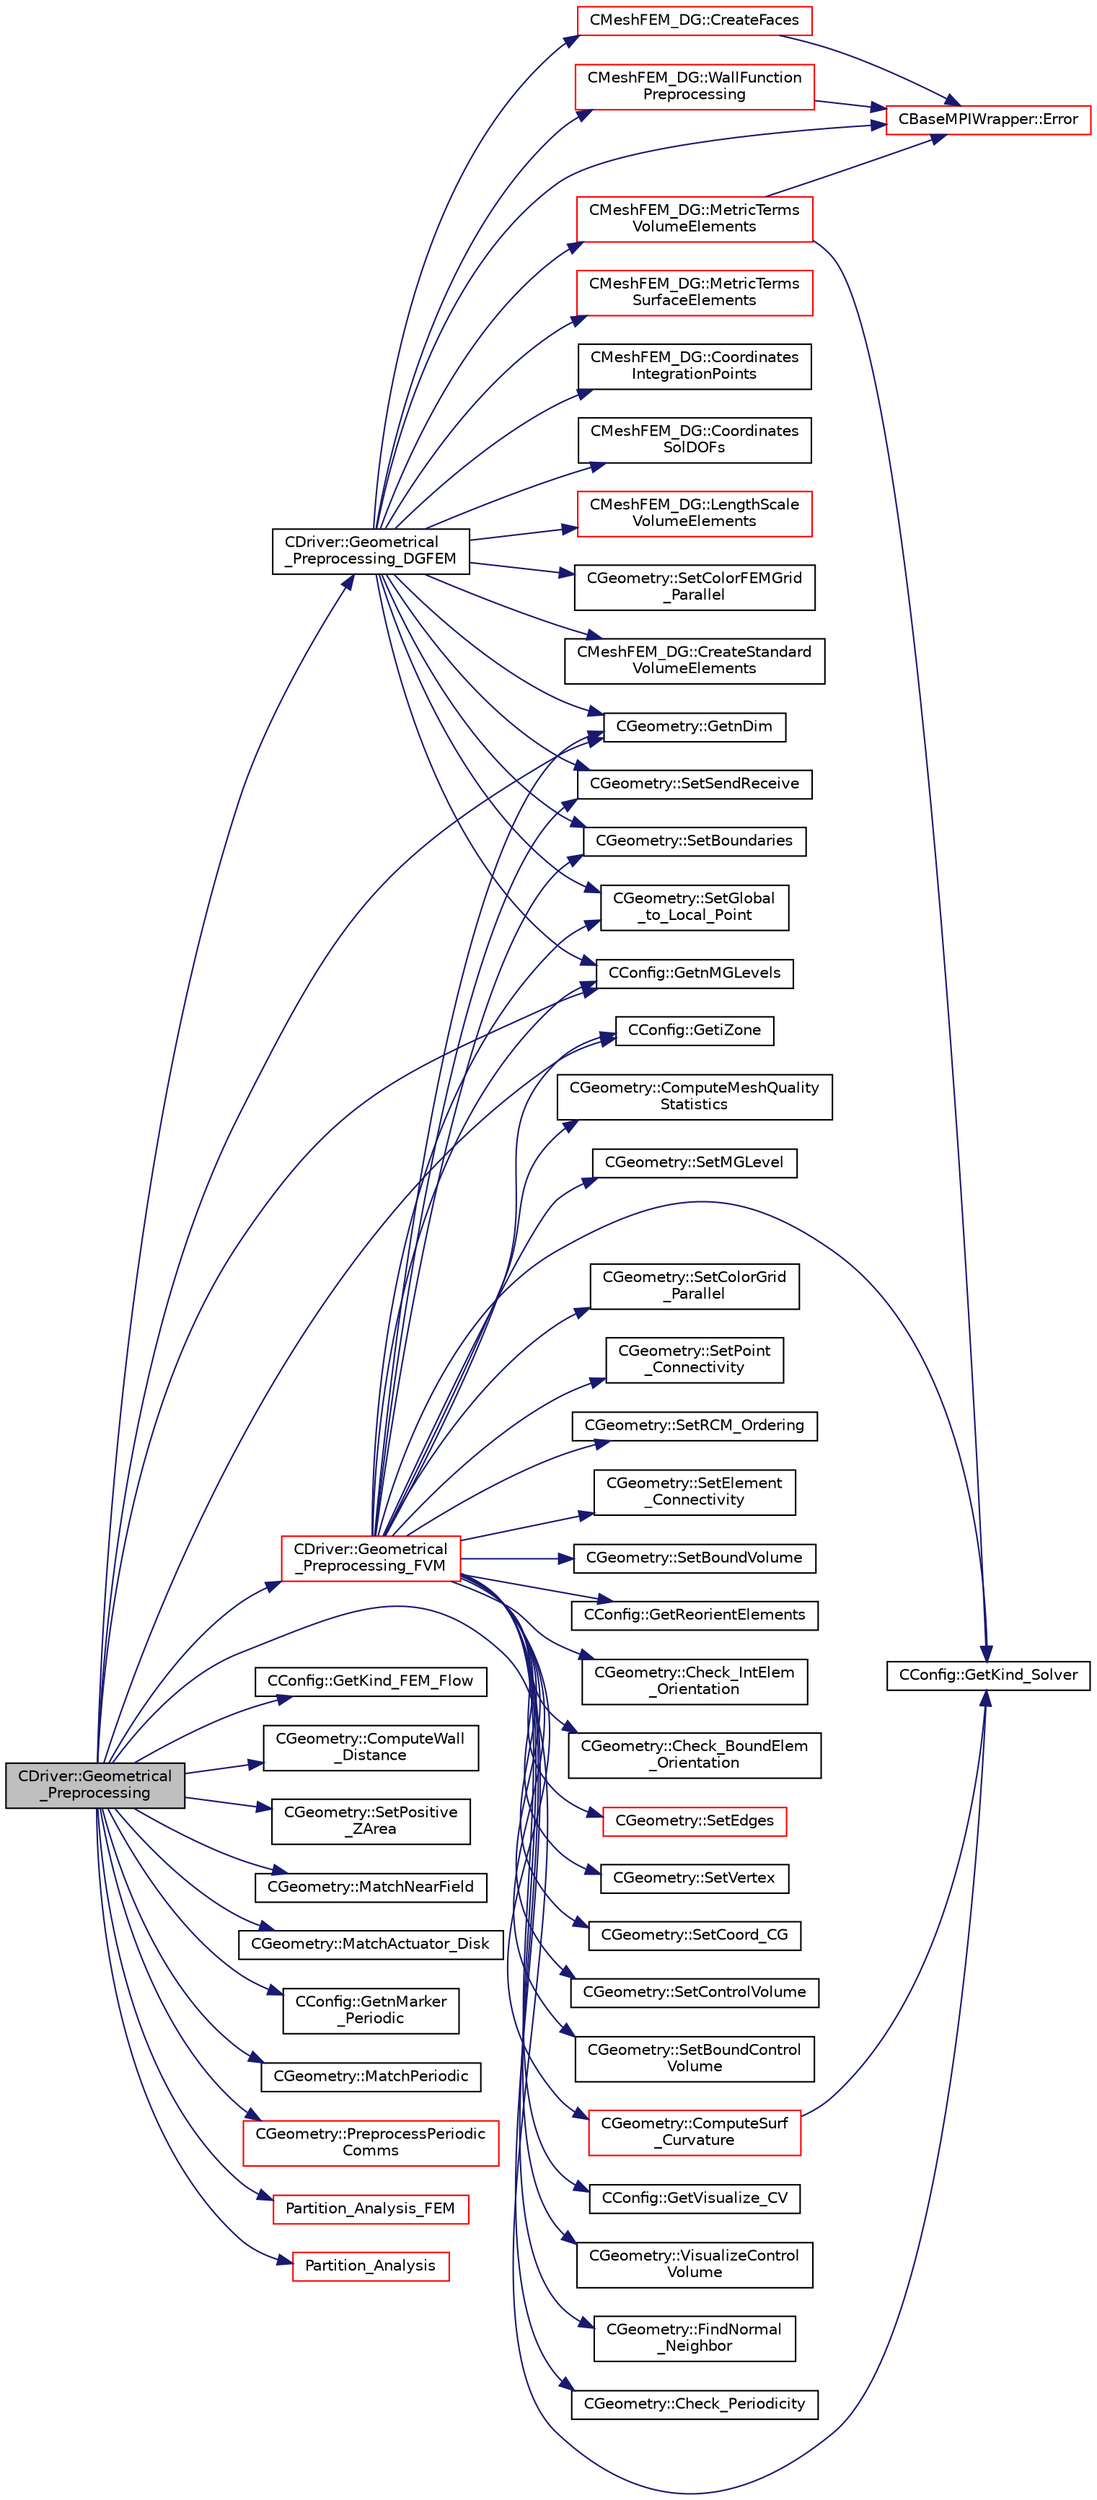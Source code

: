 digraph "CDriver::Geometrical_Preprocessing"
{
  edge [fontname="Helvetica",fontsize="10",labelfontname="Helvetica",labelfontsize="10"];
  node [fontname="Helvetica",fontsize="10",shape=record];
  rankdir="LR";
  Node1063 [label="CDriver::Geometrical\l_Preprocessing",height=0.2,width=0.4,color="black", fillcolor="grey75", style="filled", fontcolor="black"];
  Node1063 -> Node1064 [color="midnightblue",fontsize="10",style="solid",fontname="Helvetica"];
  Node1064 [label="CConfig::GetiZone",height=0.2,width=0.4,color="black", fillcolor="white", style="filled",URL="$class_c_config.html#ac09e21f44792b38adb3f933a4426b25f",tooltip="Provides the number of varaibles. "];
  Node1063 -> Node1065 [color="midnightblue",fontsize="10",style="solid",fontname="Helvetica"];
  Node1065 [label="CConfig::GetKind_FEM_Flow",height=0.2,width=0.4,color="black", fillcolor="white", style="filled",URL="$class_c_config.html#ab420f3ec3444474e653d0788025e3f86",tooltip="Get the kind of finite element convective numerical scheme for the flow equations. "];
  Node1063 -> Node1066 [color="midnightblue",fontsize="10",style="solid",fontname="Helvetica"];
  Node1066 [label="CDriver::Geometrical\l_Preprocessing_DGFEM",height=0.2,width=0.4,color="black", fillcolor="white", style="filled",URL="$class_c_driver.html#a2d9ea1c3d957f03fa5e22fa55e3369a6",tooltip="Do the geometrical preprocessing for the DG FEM solver. "];
  Node1066 -> Node1067 [color="midnightblue",fontsize="10",style="solid",fontname="Helvetica"];
  Node1067 [label="CGeometry::GetnDim",height=0.2,width=0.4,color="black", fillcolor="white", style="filled",URL="$class_c_geometry.html#a2af01006c0c4f74ba089582f1a3587fe",tooltip="Get number of coordinates. "];
  Node1066 -> Node1068 [color="midnightblue",fontsize="10",style="solid",fontname="Helvetica"];
  Node1068 [label="CGeometry::SetColorFEMGrid\l_Parallel",height=0.2,width=0.4,color="black", fillcolor="white", style="filled",URL="$class_c_geometry.html#a2f35ed9d862442262c9709669831ad62",tooltip="A virtual member. "];
  Node1066 -> Node1069 [color="midnightblue",fontsize="10",style="solid",fontname="Helvetica"];
  Node1069 [label="CConfig::GetnMGLevels",height=0.2,width=0.4,color="black", fillcolor="white", style="filled",URL="$class_c_config.html#aea7f78497a5cd863bd065391232329fd",tooltip="Get the number of multigrid levels. "];
  Node1066 -> Node1070 [color="midnightblue",fontsize="10",style="solid",fontname="Helvetica"];
  Node1070 [label="CGeometry::SetSendReceive",height=0.2,width=0.4,color="black", fillcolor="white", style="filled",URL="$class_c_geometry.html#ac62ff5e07bf94a30736ab85daf555065",tooltip="A virtual member. "];
  Node1066 -> Node1071 [color="midnightblue",fontsize="10",style="solid",fontname="Helvetica"];
  Node1071 [label="CGeometry::SetBoundaries",height=0.2,width=0.4,color="black", fillcolor="white", style="filled",URL="$class_c_geometry.html#a41025a578a39f73b66541f15f71c37ea",tooltip="A virtual member. "];
  Node1066 -> Node1072 [color="midnightblue",fontsize="10",style="solid",fontname="Helvetica"];
  Node1072 [label="CMeshFEM_DG::CreateStandard\lVolumeElements",height=0.2,width=0.4,color="black", fillcolor="white", style="filled",URL="$class_c_mesh_f_e_m___d_g.html#a0eff23b6bfc954a78446b1cac9b6120a",tooltip="Function to create the standard volume elements. "];
  Node1066 -> Node1073 [color="midnightblue",fontsize="10",style="solid",fontname="Helvetica"];
  Node1073 [label="CMeshFEM_DG::CreateFaces",height=0.2,width=0.4,color="red", fillcolor="white", style="filled",URL="$class_c_mesh_f_e_m___d_g.html#a1f627fc4d40b545b139486a83396874d",tooltip="Function to create the faces used in the DG formulation. "];
  Node1073 -> Node1077 [color="midnightblue",fontsize="10",style="solid",fontname="Helvetica"];
  Node1077 [label="CBaseMPIWrapper::Error",height=0.2,width=0.4,color="red", fillcolor="white", style="filled",URL="$class_c_base_m_p_i_wrapper.html#a04457c47629bda56704e6a8804833eeb"];
  Node1066 -> Node1089 [color="midnightblue",fontsize="10",style="solid",fontname="Helvetica"];
  Node1089 [label="CMeshFEM_DG::MetricTerms\lVolumeElements",height=0.2,width=0.4,color="red", fillcolor="white", style="filled",URL="$class_c_mesh_f_e_m___d_g.html#a4f30fa4373463f802c8d6f685c837263",tooltip="Function, which computes the metric terms of the volume elements. "];
  Node1089 -> Node1093 [color="midnightblue",fontsize="10",style="solid",fontname="Helvetica"];
  Node1093 [label="CConfig::GetKind_Solver",height=0.2,width=0.4,color="black", fillcolor="white", style="filled",URL="$class_c_config.html#a0e2628fc803f14ec6179427ee02e8655",tooltip="Governing equations of the flow (it can be different from the run time equation). ..."];
  Node1089 -> Node1077 [color="midnightblue",fontsize="10",style="solid",fontname="Helvetica"];
  Node1066 -> Node1109 [color="midnightblue",fontsize="10",style="solid",fontname="Helvetica"];
  Node1109 [label="CMeshFEM_DG::MetricTerms\lSurfaceElements",height=0.2,width=0.4,color="red", fillcolor="white", style="filled",URL="$class_c_mesh_f_e_m___d_g.html#a7f08d0f58d93b1883afe60ec117b9d7c",tooltip="Function, which computes the metric terms of the surface elements, both internal faces and physical b..."];
  Node1066 -> Node1114 [color="midnightblue",fontsize="10",style="solid",fontname="Helvetica"];
  Node1114 [label="CMeshFEM_DG::LengthScale\lVolumeElements",height=0.2,width=0.4,color="red", fillcolor="white", style="filled",URL="$class_c_mesh_f_e_m___d_g.html#a35b7f0629dd61c88ca4dfbbda1c5e875",tooltip="Function, which computes a length scale of the volume elements. "];
  Node1066 -> Node1118 [color="midnightblue",fontsize="10",style="solid",fontname="Helvetica"];
  Node1118 [label="CMeshFEM_DG::Coordinates\lIntegrationPoints",height=0.2,width=0.4,color="black", fillcolor="white", style="filled",URL="$class_c_mesh_f_e_m___d_g.html#aec64f7865ee2fb8c8d1545a504185a48",tooltip="Function to compute the coordinates of the integration points. "];
  Node1066 -> Node1119 [color="midnightblue",fontsize="10",style="solid",fontname="Helvetica"];
  Node1119 [label="CMeshFEM_DG::Coordinates\lSolDOFs",height=0.2,width=0.4,color="black", fillcolor="white", style="filled",URL="$class_c_mesh_f_e_m___d_g.html#ab8b5594664a6a8cb7982818ef962a976",tooltip="Function to compute the coordinates of solution DOFs. "];
  Node1066 -> Node1120 [color="midnightblue",fontsize="10",style="solid",fontname="Helvetica"];
  Node1120 [label="CMeshFEM_DG::WallFunction\lPreprocessing",height=0.2,width=0.4,color="red", fillcolor="white", style="filled",URL="$class_c_mesh_f_e_m___d_g.html#a098dcce939b1b802fc8946cbd4d9d0c6",tooltip="Function, which carries out the preprocessing tasks when wall functions are used. ..."];
  Node1120 -> Node1077 [color="midnightblue",fontsize="10",style="solid",fontname="Helvetica"];
  Node1066 -> Node1127 [color="midnightblue",fontsize="10",style="solid",fontname="Helvetica"];
  Node1127 [label="CGeometry::SetGlobal\l_to_Local_Point",height=0.2,width=0.4,color="black", fillcolor="white", style="filled",URL="$class_c_geometry.html#af2cad0cc9b58ca4a6f7d8618f0af41c2",tooltip="A virtual member. "];
  Node1066 -> Node1077 [color="midnightblue",fontsize="10",style="solid",fontname="Helvetica"];
  Node1063 -> Node1128 [color="midnightblue",fontsize="10",style="solid",fontname="Helvetica"];
  Node1128 [label="CDriver::Geometrical\l_Preprocessing_FVM",height=0.2,width=0.4,color="red", fillcolor="white", style="filled",URL="$class_c_driver.html#a2007d2233a2d935a90140499ec4822a4",tooltip="Geometrical_Preprocessing_FVM. "];
  Node1128 -> Node1064 [color="midnightblue",fontsize="10",style="solid",fontname="Helvetica"];
  Node1128 -> Node1069 [color="midnightblue",fontsize="10",style="solid",fontname="Helvetica"];
  Node1128 -> Node1067 [color="midnightblue",fontsize="10",style="solid",fontname="Helvetica"];
  Node1128 -> Node1129 [color="midnightblue",fontsize="10",style="solid",fontname="Helvetica"];
  Node1129 [label="CGeometry::SetColorGrid\l_Parallel",height=0.2,width=0.4,color="black", fillcolor="white", style="filled",URL="$class_c_geometry.html#ad8c16bc1dc14e8ca39b4754770cf8650",tooltip="A virtual member. "];
  Node1128 -> Node1070 [color="midnightblue",fontsize="10",style="solid",fontname="Helvetica"];
  Node1128 -> Node1071 [color="midnightblue",fontsize="10",style="solid",fontname="Helvetica"];
  Node1128 -> Node1093 [color="midnightblue",fontsize="10",style="solid",fontname="Helvetica"];
  Node1128 -> Node1130 [color="midnightblue",fontsize="10",style="solid",fontname="Helvetica"];
  Node1130 [label="CGeometry::SetPoint\l_Connectivity",height=0.2,width=0.4,color="black", fillcolor="white", style="filled",URL="$class_c_geometry.html#af434fdef787e1c2c494cb19463658efa",tooltip="Setas connectivity between points. "];
  Node1128 -> Node1131 [color="midnightblue",fontsize="10",style="solid",fontname="Helvetica"];
  Node1131 [label="CGeometry::SetRCM_Ordering",height=0.2,width=0.4,color="black", fillcolor="white", style="filled",URL="$class_c_geometry.html#a5ba44a770be330e64c8eff14ac6d3b10",tooltip="Orders the RCM. "];
  Node1128 -> Node1132 [color="midnightblue",fontsize="10",style="solid",fontname="Helvetica"];
  Node1132 [label="CGeometry::SetElement\l_Connectivity",height=0.2,width=0.4,color="black", fillcolor="white", style="filled",URL="$class_c_geometry.html#a782df405a5749330aeaf98127d0dace0",tooltip="Connects elements . "];
  Node1128 -> Node1133 [color="midnightblue",fontsize="10",style="solid",fontname="Helvetica"];
  Node1133 [label="CGeometry::SetBoundVolume",height=0.2,width=0.4,color="black", fillcolor="white", style="filled",URL="$class_c_geometry.html#aa9f47c3657519c1bc4a08613583dc984",tooltip="Sets the boundary volume. "];
  Node1128 -> Node1134 [color="midnightblue",fontsize="10",style="solid",fontname="Helvetica"];
  Node1134 [label="CConfig::GetReorientElements",height=0.2,width=0.4,color="black", fillcolor="white", style="filled",URL="$class_c_config.html#a48acd8a506429faa4ba408c461835f6d",tooltip="Get information about element reorientation. "];
  Node1128 -> Node1135 [color="midnightblue",fontsize="10",style="solid",fontname="Helvetica"];
  Node1135 [label="CGeometry::Check_IntElem\l_Orientation",height=0.2,width=0.4,color="black", fillcolor="white", style="filled",URL="$class_c_geometry.html#ab4bd8e972f8b2e0e09ac1e6485f8766a",tooltip="A virtual member. "];
  Node1128 -> Node1136 [color="midnightblue",fontsize="10",style="solid",fontname="Helvetica"];
  Node1136 [label="CGeometry::Check_BoundElem\l_Orientation",height=0.2,width=0.4,color="black", fillcolor="white", style="filled",URL="$class_c_geometry.html#aac781c6eb2dc4d59bf819543c010af0c",tooltip="A virtual member. "];
  Node1128 -> Node1137 [color="midnightblue",fontsize="10",style="solid",fontname="Helvetica"];
  Node1137 [label="CGeometry::SetEdges",height=0.2,width=0.4,color="red", fillcolor="white", style="filled",URL="$class_c_geometry.html#afd0eccdc94ace335c037e2f620e73094",tooltip="Sets the edges of an elemment. "];
  Node1128 -> Node1143 [color="midnightblue",fontsize="10",style="solid",fontname="Helvetica"];
  Node1143 [label="CGeometry::SetVertex",height=0.2,width=0.4,color="black", fillcolor="white", style="filled",URL="$class_c_geometry.html#a5729d3ebf9e8fb8aa3e92ec4ca21575f",tooltip="Sets the vertices. "];
  Node1128 -> Node1144 [color="midnightblue",fontsize="10",style="solid",fontname="Helvetica"];
  Node1144 [label="CGeometry::SetCoord_CG",height=0.2,width=0.4,color="black", fillcolor="white", style="filled",URL="$class_c_geometry.html#a83962c234a9cafc63a3d4a8f2ac48875",tooltip="Sets CG coordinates. "];
  Node1128 -> Node1145 [color="midnightblue",fontsize="10",style="solid",fontname="Helvetica"];
  Node1145 [label="CGeometry::SetControlVolume",height=0.2,width=0.4,color="black", fillcolor="white", style="filled",URL="$class_c_geometry.html#a2801527cce396e9b4f8d91a57fe82712",tooltip="Sets control volume. "];
  Node1128 -> Node1146 [color="midnightblue",fontsize="10",style="solid",fontname="Helvetica"];
  Node1146 [label="CGeometry::SetBoundControl\lVolume",height=0.2,width=0.4,color="black", fillcolor="white", style="filled",URL="$class_c_geometry.html#adf22bc637db1c4d9dd150c6185ab1566",tooltip="A virtual member. "];
  Node1128 -> Node1147 [color="midnightblue",fontsize="10",style="solid",fontname="Helvetica"];
  Node1147 [label="CConfig::GetVisualize_CV",height=0.2,width=0.4,color="black", fillcolor="white", style="filled",URL="$class_c_config.html#a6e12cce2a131ef954e606b116285b610",tooltip="Get the node number of the CV to visualize. "];
  Node1128 -> Node1148 [color="midnightblue",fontsize="10",style="solid",fontname="Helvetica"];
  Node1148 [label="CGeometry::VisualizeControl\lVolume",height=0.2,width=0.4,color="black", fillcolor="white", style="filled",URL="$class_c_geometry.html#aaec304e0e3d79462ce15a34988ae3656",tooltip="A virtual member. "];
  Node1128 -> Node1149 [color="midnightblue",fontsize="10",style="solid",fontname="Helvetica"];
  Node1149 [label="CGeometry::FindNormal\l_Neighbor",height=0.2,width=0.4,color="black", fillcolor="white", style="filled",URL="$class_c_geometry.html#a1b8123d27f495df177507c613502450c",tooltip="A virtual member. "];
  Node1128 -> Node1127 [color="midnightblue",fontsize="10",style="solid",fontname="Helvetica"];
  Node1128 -> Node1150 [color="midnightblue",fontsize="10",style="solid",fontname="Helvetica"];
  Node1150 [label="CGeometry::ComputeSurf\l_Curvature",height=0.2,width=0.4,color="red", fillcolor="white", style="filled",URL="$class_c_geometry.html#a260ac40c011a30a0fb55a4cc45eaf88e",tooltip="Find and store all vertices on a sharp corner in the geometry. "];
  Node1150 -> Node1093 [color="midnightblue",fontsize="10",style="solid",fontname="Helvetica"];
  Node1128 -> Node1165 [color="midnightblue",fontsize="10",style="solid",fontname="Helvetica"];
  Node1165 [label="CGeometry::Check_Periodicity",height=0.2,width=0.4,color="black", fillcolor="white", style="filled",URL="$class_c_geometry.html#a22953b2dc10e2245858bb76fbf802af1",tooltip="A virtual member. "];
  Node1128 -> Node1166 [color="midnightblue",fontsize="10",style="solid",fontname="Helvetica"];
  Node1166 [label="CGeometry::ComputeMeshQuality\lStatistics",height=0.2,width=0.4,color="black", fillcolor="white", style="filled",URL="$class_c_geometry.html#a82182030214c74244c3475fe527961d9",tooltip="A virtual member. "];
  Node1128 -> Node1167 [color="midnightblue",fontsize="10",style="solid",fontname="Helvetica"];
  Node1167 [label="CGeometry::SetMGLevel",height=0.2,width=0.4,color="black", fillcolor="white", style="filled",URL="$class_c_geometry.html#adadb163c3d61d7314ce3f1f842ca26ab",tooltip="Set the multigrid index for the current geometry object. "];
  Node1063 -> Node1069 [color="midnightblue",fontsize="10",style="solid",fontname="Helvetica"];
  Node1063 -> Node1067 [color="midnightblue",fontsize="10",style="solid",fontname="Helvetica"];
  Node1063 -> Node1093 [color="midnightblue",fontsize="10",style="solid",fontname="Helvetica"];
  Node1063 -> Node1189 [color="midnightblue",fontsize="10",style="solid",fontname="Helvetica"];
  Node1189 [label="CGeometry::ComputeWall\l_Distance",height=0.2,width=0.4,color="black", fillcolor="white", style="filled",URL="$class_c_geometry.html#a93454bd7724a75f30983a505f97dd8be",tooltip="Computes the wall distance. "];
  Node1063 -> Node1190 [color="midnightblue",fontsize="10",style="solid",fontname="Helvetica"];
  Node1190 [label="CGeometry::SetPositive\l_ZArea",height=0.2,width=0.4,color="black", fillcolor="white", style="filled",URL="$class_c_geometry.html#af48e0c476f61f829ffd2a9ac42f61775",tooltip="Sets area to be positive in Z direction. "];
  Node1063 -> Node1191 [color="midnightblue",fontsize="10",style="solid",fontname="Helvetica"];
  Node1191 [label="CGeometry::MatchNearField",height=0.2,width=0.4,color="black", fillcolor="white", style="filled",URL="$class_c_geometry.html#a81fd6d0089bcdb7af81d4a0ffcfb5a6e",tooltip="A virtual member. "];
  Node1063 -> Node1192 [color="midnightblue",fontsize="10",style="solid",fontname="Helvetica"];
  Node1192 [label="CGeometry::MatchActuator_Disk",height=0.2,width=0.4,color="black", fillcolor="white", style="filled",URL="$class_c_geometry.html#afa7f1112c747c867ea663c7660b5b6b0",tooltip="A virtual member. "];
  Node1063 -> Node1193 [color="midnightblue",fontsize="10",style="solid",fontname="Helvetica"];
  Node1193 [label="CConfig::GetnMarker\l_Periodic",height=0.2,width=0.4,color="black", fillcolor="white", style="filled",URL="$class_c_config.html#acb987cc89f9d201ece1b664c2a2a594d",tooltip="Get the total number of periodic markers. "];
  Node1063 -> Node1194 [color="midnightblue",fontsize="10",style="solid",fontname="Helvetica"];
  Node1194 [label="CGeometry::MatchPeriodic",height=0.2,width=0.4,color="black", fillcolor="white", style="filled",URL="$class_c_geometry.html#aa5cd5ec2d23e572e916358c3b95f8231",tooltip="A virtual member. "];
  Node1063 -> Node1195 [color="midnightblue",fontsize="10",style="solid",fontname="Helvetica"];
  Node1195 [label="CGeometry::PreprocessPeriodic\lComms",height=0.2,width=0.4,color="red", fillcolor="white", style="filled",URL="$class_c_geometry.html#a7c4fd8aa54722efc3d52a7cb70485ecb",tooltip="Routine to set up persistent data structures for periodic communications. "];
  Node1063 -> Node1202 [color="midnightblue",fontsize="10",style="solid",fontname="Helvetica"];
  Node1202 [label="Partition_Analysis_FEM",height=0.2,width=0.4,color="red", fillcolor="white", style="filled",URL="$definition__structure_8hpp.html#ac8f2a44b074b895036080900e1315053",tooltip="Performs an analysis of the mesh partitions for distributed memory calculations for the FEM solver..."];
  Node1063 -> Node1211 [color="midnightblue",fontsize="10",style="solid",fontname="Helvetica"];
  Node1211 [label="Partition_Analysis",height=0.2,width=0.4,color="red", fillcolor="white", style="filled",URL="$definition__structure_8hpp.html#a30aa1f3af065c88dc4b96e8227c687b1",tooltip="Performs an analysis of the mesh partitions for distributed memory calculations. "];
}
